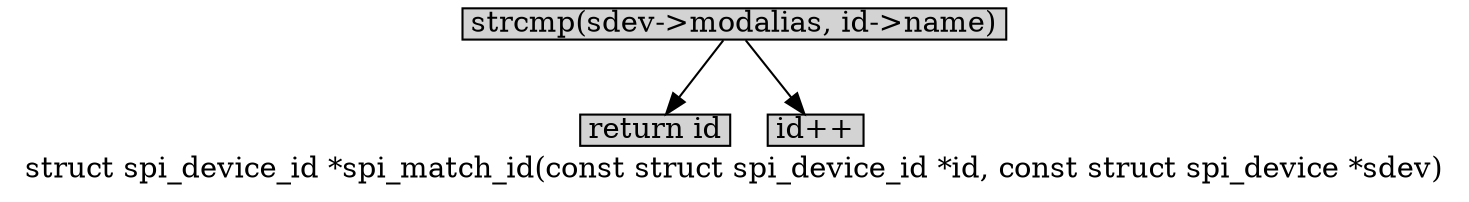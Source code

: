digraph spidev_release{
        label="struct spi_device_id *spi_match_id(const struct spi_device_id *id, const struct spi_device *sdev)";
		
        size="10,18";
        ratio=filled;
        
		node[style=filled, shape = box, margin="0.05,0.005",height="0.1",width="0.1"];

		strcmp[label="strcmp(sdev->modalias, id->name)"];
		return_id[label="return id"];
		id_incr[label="id++"];

		strcmp -> return_id;
		strcmp ->id_incr;

		}
